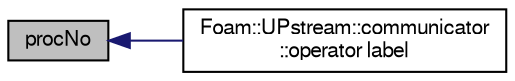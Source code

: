 digraph "procNo"
{
  bgcolor="transparent";
  edge [fontname="FreeSans",fontsize="10",labelfontname="FreeSans",labelfontsize="10"];
  node [fontname="FreeSans",fontsize="10",shape=record];
  rankdir="LR";
  Node135 [label="procNo",height=0.2,width=0.4,color="black", fillcolor="grey75", style="filled", fontcolor="black"];
  Node135 -> Node136 [dir="back",color="midnightblue",fontsize="10",style="solid",fontname="FreeSans"];
  Node136 [label="Foam::UPstream::communicator\l::operator label",height=0.2,width=0.4,color="black",URL="$a26282.html#ab5ca17e38345f94ac1e6dcef595c9930"];
}
